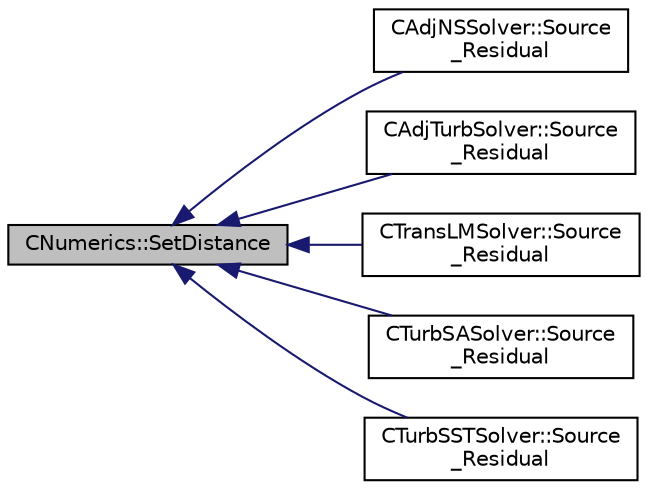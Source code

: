 digraph "CNumerics::SetDistance"
{
  edge [fontname="Helvetica",fontsize="10",labelfontname="Helvetica",labelfontsize="10"];
  node [fontname="Helvetica",fontsize="10",shape=record];
  rankdir="LR";
  Node456 [label="CNumerics::SetDistance",height=0.2,width=0.4,color="black", fillcolor="grey75", style="filled", fontcolor="black"];
  Node456 -> Node457 [dir="back",color="midnightblue",fontsize="10",style="solid",fontname="Helvetica"];
  Node457 [label="CAdjNSSolver::Source\l_Residual",height=0.2,width=0.4,color="black", fillcolor="white", style="filled",URL="$class_c_adj_n_s_solver.html#af2cb5ceadb98384f7504b6f7c6e6840c",tooltip="Source term computation. "];
  Node456 -> Node458 [dir="back",color="midnightblue",fontsize="10",style="solid",fontname="Helvetica"];
  Node458 [label="CAdjTurbSolver::Source\l_Residual",height=0.2,width=0.4,color="black", fillcolor="white", style="filled",URL="$class_c_adj_turb_solver.html#a4747f82b90660beb3b54cb04a3b5a9ef",tooltip="Source term computation. "];
  Node456 -> Node459 [dir="back",color="midnightblue",fontsize="10",style="solid",fontname="Helvetica"];
  Node459 [label="CTransLMSolver::Source\l_Residual",height=0.2,width=0.4,color="black", fillcolor="white", style="filled",URL="$class_c_trans_l_m_solver.html#a4e8cc97ad3a16eb277b4fe249666d0b9",tooltip="Source term computation. "];
  Node456 -> Node460 [dir="back",color="midnightblue",fontsize="10",style="solid",fontname="Helvetica"];
  Node460 [label="CTurbSASolver::Source\l_Residual",height=0.2,width=0.4,color="black", fillcolor="white", style="filled",URL="$class_c_turb_s_a_solver.html#aeb6d236450de024807b0692674b0cc0f",tooltip="Source term computation. "];
  Node456 -> Node461 [dir="back",color="midnightblue",fontsize="10",style="solid",fontname="Helvetica"];
  Node461 [label="CTurbSSTSolver::Source\l_Residual",height=0.2,width=0.4,color="black", fillcolor="white", style="filled",URL="$class_c_turb_s_s_t_solver.html#ae5ada21c83db478d242a183e498f6cde",tooltip="Source term computation. "];
}
